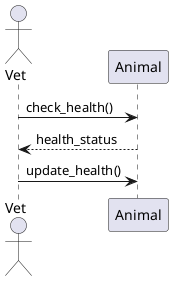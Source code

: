 @startuml
actor Vet
participant "Animal"

Vet -> Animal : check_health()
Animal --> Vet : health_status

Vet -> Animal : update_health()
@enduml
